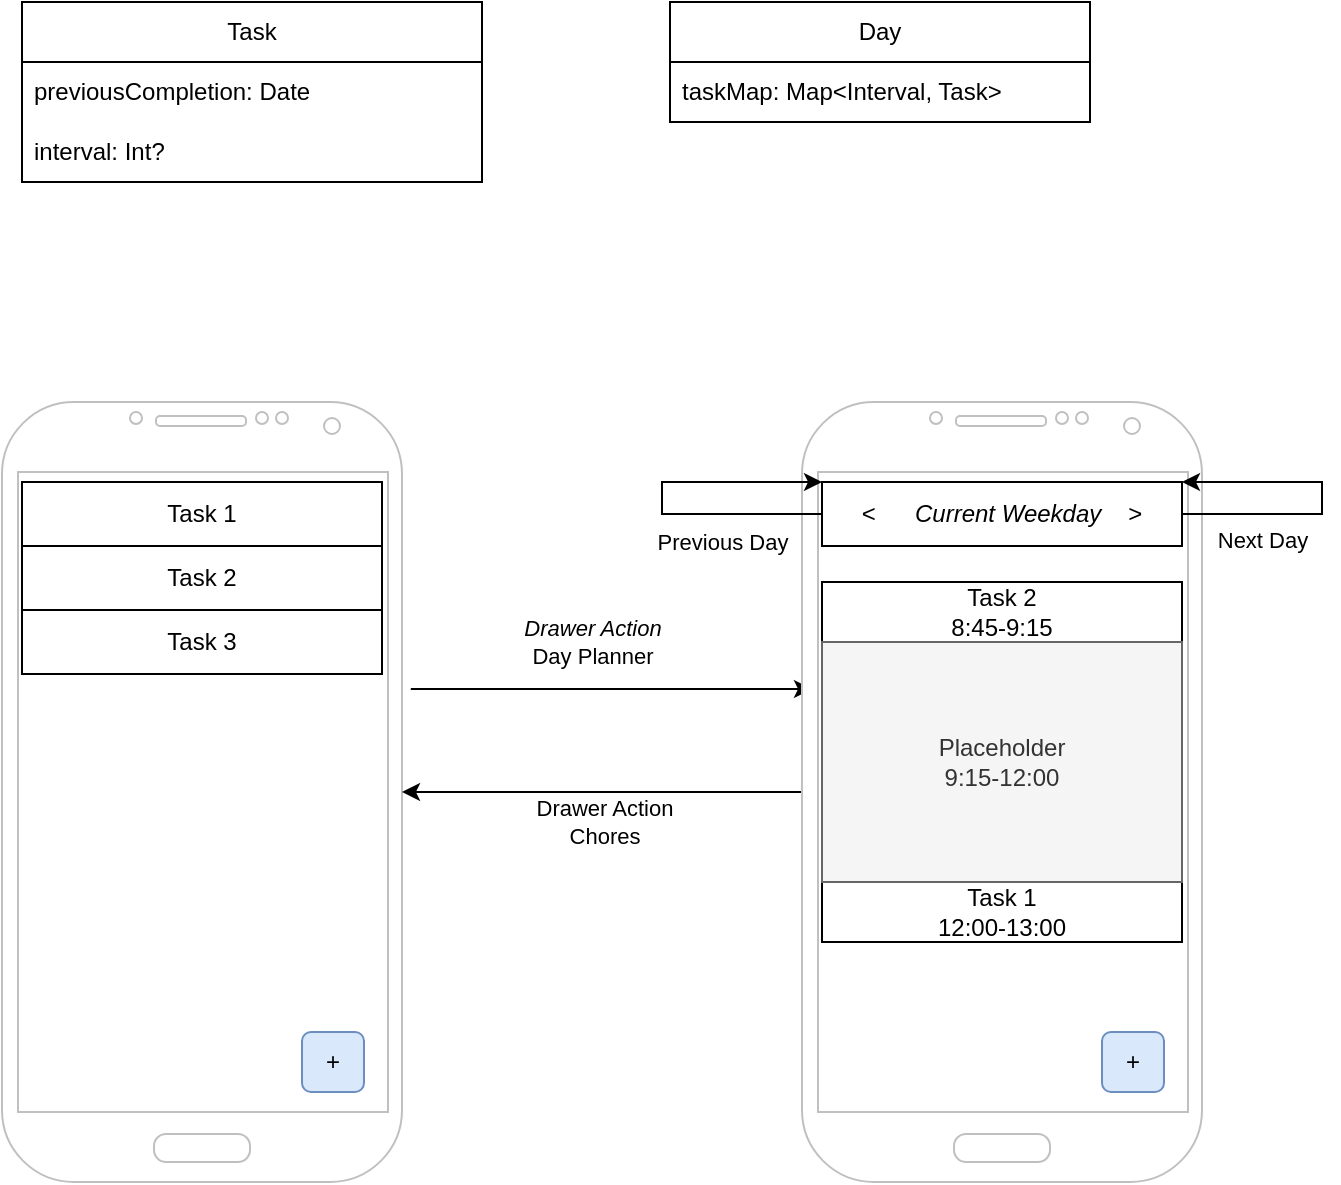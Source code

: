 <mxfile version="21.6.1" type="github">
  <diagram name="Page-1" id="_ROoWl5RF9Olz2of1nsk">
    <mxGraphModel dx="591" dy="513" grid="1" gridSize="10" guides="1" tooltips="1" connect="1" arrows="1" fold="1" page="1" pageScale="1" pageWidth="827" pageHeight="1169" math="0" shadow="0">
      <root>
        <mxCell id="0" />
        <mxCell id="1" parent="0" />
        <mxCell id="IHENx3ZksGLunWmV5uEg-2" value="Task" style="swimlane;fontStyle=0;childLayout=stackLayout;horizontal=1;startSize=30;horizontalStack=0;resizeParent=1;resizeParentMax=0;resizeLast=0;collapsible=1;marginBottom=0;whiteSpace=wrap;html=1;" vertex="1" parent="1">
          <mxGeometry x="90" y="70" width="230" height="90" as="geometry" />
        </mxCell>
        <mxCell id="IHENx3ZksGLunWmV5uEg-3" value="previousCompletion: Date" style="text;strokeColor=none;fillColor=none;align=left;verticalAlign=middle;spacingLeft=4;spacingRight=4;overflow=hidden;points=[[0,0.5],[1,0.5]];portConstraint=eastwest;rotatable=0;whiteSpace=wrap;html=1;" vertex="1" parent="IHENx3ZksGLunWmV5uEg-2">
          <mxGeometry y="30" width="230" height="30" as="geometry" />
        </mxCell>
        <mxCell id="IHENx3ZksGLunWmV5uEg-4" value="interval: Int?" style="text;strokeColor=none;fillColor=none;align=left;verticalAlign=middle;spacingLeft=4;spacingRight=4;overflow=hidden;points=[[0,0.5],[1,0.5]];portConstraint=eastwest;rotatable=0;whiteSpace=wrap;html=1;" vertex="1" parent="IHENx3ZksGLunWmV5uEg-2">
          <mxGeometry y="60" width="230" height="30" as="geometry" />
        </mxCell>
        <mxCell id="IHENx3ZksGLunWmV5uEg-6" value="Day" style="swimlane;fontStyle=0;childLayout=stackLayout;horizontal=1;startSize=30;horizontalStack=0;resizeParent=1;resizeParentMax=0;resizeLast=0;collapsible=1;marginBottom=0;whiteSpace=wrap;html=1;" vertex="1" parent="1">
          <mxGeometry x="414" y="70" width="210" height="60" as="geometry" />
        </mxCell>
        <mxCell id="IHENx3ZksGLunWmV5uEg-7" value="taskMap: Map&amp;lt;Interval, Task&amp;gt;" style="text;strokeColor=none;fillColor=none;align=left;verticalAlign=middle;spacingLeft=4;spacingRight=4;overflow=hidden;points=[[0,0.5],[1,0.5]];portConstraint=eastwest;rotatable=0;whiteSpace=wrap;html=1;" vertex="1" parent="IHENx3ZksGLunWmV5uEg-6">
          <mxGeometry y="30" width="210" height="30" as="geometry" />
        </mxCell>
        <mxCell id="IHENx3ZksGLunWmV5uEg-25" style="edgeStyle=orthogonalEdgeStyle;rounded=0;orthogonalLoop=1;jettySize=auto;html=1;exitX=1.022;exitY=0.368;exitDx=0;exitDy=0;exitPerimeter=0;entryX=0.025;entryY=0.368;entryDx=0;entryDy=0;entryPerimeter=0;" edge="1" parent="1" source="IHENx3ZksGLunWmV5uEg-14" target="IHENx3ZksGLunWmV5uEg-24">
          <mxGeometry relative="1" as="geometry" />
        </mxCell>
        <mxCell id="IHENx3ZksGLunWmV5uEg-26" value="&lt;div&gt;&lt;i&gt;Drawer Action&lt;/i&gt;&lt;/div&gt;&lt;div&gt;Day Planner&lt;br&gt;&lt;/div&gt;" style="edgeLabel;html=1;align=center;verticalAlign=middle;resizable=0;points=[];" vertex="1" connectable="0" parent="IHENx3ZksGLunWmV5uEg-25">
          <mxGeometry x="-0.317" y="2" relative="1" as="geometry">
            <mxPoint x="22" y="-22" as="offset" />
          </mxGeometry>
        </mxCell>
        <mxCell id="IHENx3ZksGLunWmV5uEg-14" value="" style="verticalLabelPosition=bottom;verticalAlign=top;html=1;shadow=0;dashed=0;strokeWidth=1;shape=mxgraph.android.phone2;strokeColor=#c0c0c0;" vertex="1" parent="1">
          <mxGeometry x="80" y="270" width="200" height="390" as="geometry" />
        </mxCell>
        <mxCell id="IHENx3ZksGLunWmV5uEg-15" value="Task 1" style="rounded=0;whiteSpace=wrap;html=1;" vertex="1" parent="1">
          <mxGeometry x="90" y="310" width="180" height="32" as="geometry" />
        </mxCell>
        <mxCell id="IHENx3ZksGLunWmV5uEg-16" value="Task 2" style="rounded=0;whiteSpace=wrap;html=1;" vertex="1" parent="1">
          <mxGeometry x="90" y="342" width="180" height="32" as="geometry" />
        </mxCell>
        <mxCell id="IHENx3ZksGLunWmV5uEg-17" value="Task 3" style="rounded=0;whiteSpace=wrap;html=1;" vertex="1" parent="1">
          <mxGeometry x="90" y="374" width="180" height="32" as="geometry" />
        </mxCell>
        <mxCell id="IHENx3ZksGLunWmV5uEg-18" value="+" style="rounded=1;whiteSpace=wrap;html=1;fillColor=#dae8fc;strokeColor=#6c8ebf;" vertex="1" parent="1">
          <mxGeometry x="230" y="585" width="31" height="30" as="geometry" />
        </mxCell>
        <mxCell id="IHENx3ZksGLunWmV5uEg-27" style="edgeStyle=orthogonalEdgeStyle;rounded=0;orthogonalLoop=1;jettySize=auto;html=1;" edge="1" parent="1" source="IHENx3ZksGLunWmV5uEg-24" target="IHENx3ZksGLunWmV5uEg-14">
          <mxGeometry relative="1" as="geometry" />
        </mxCell>
        <mxCell id="IHENx3ZksGLunWmV5uEg-28" value="&lt;div&gt;Drawer Action&lt;/div&gt;&lt;div&gt;Chores&lt;br&gt;&lt;/div&gt;" style="edgeLabel;html=1;align=center;verticalAlign=middle;resizable=0;points=[];" vertex="1" connectable="0" parent="IHENx3ZksGLunWmV5uEg-27">
          <mxGeometry x="-0.103" y="-2" relative="1" as="geometry">
            <mxPoint x="-10" y="17" as="offset" />
          </mxGeometry>
        </mxCell>
        <mxCell id="IHENx3ZksGLunWmV5uEg-24" value="" style="verticalLabelPosition=bottom;verticalAlign=top;html=1;shadow=0;dashed=0;strokeWidth=1;shape=mxgraph.android.phone2;strokeColor=#c0c0c0;" vertex="1" parent="1">
          <mxGeometry x="480" y="270" width="200" height="390" as="geometry" />
        </mxCell>
        <mxCell id="IHENx3ZksGLunWmV5uEg-29" value="&amp;lt;&lt;span style=&quot;white-space: pre;&quot;&gt;&#x9;&lt;i&gt;Current Weekday &lt;/i&gt;&lt;span style=&quot;white-space: pre;&quot;&gt;&#x9;&lt;/span&gt;&amp;gt;&lt;/span&gt;" style="rounded=0;whiteSpace=wrap;html=1;" vertex="1" parent="1">
          <mxGeometry x="490" y="310" width="180" height="32" as="geometry" />
        </mxCell>
        <mxCell id="IHENx3ZksGLunWmV5uEg-30" style="edgeStyle=orthogonalEdgeStyle;rounded=0;orthogonalLoop=1;jettySize=auto;html=1;exitX=0;exitY=0.5;exitDx=0;exitDy=0;entryX=0;entryY=0;entryDx=0;entryDy=0;" edge="1" parent="1" source="IHENx3ZksGLunWmV5uEg-29" target="IHENx3ZksGLunWmV5uEg-29">
          <mxGeometry relative="1" as="geometry">
            <Array as="points">
              <mxPoint x="410" y="326" />
              <mxPoint x="410" y="310" />
            </Array>
          </mxGeometry>
        </mxCell>
        <mxCell id="IHENx3ZksGLunWmV5uEg-31" value="Previous Day" style="edgeLabel;html=1;align=center;verticalAlign=middle;resizable=0;points=[];" vertex="1" connectable="0" parent="IHENx3ZksGLunWmV5uEg-30">
          <mxGeometry x="-0.433" y="1" relative="1" as="geometry">
            <mxPoint y="13" as="offset" />
          </mxGeometry>
        </mxCell>
        <mxCell id="IHENx3ZksGLunWmV5uEg-32" style="edgeStyle=orthogonalEdgeStyle;rounded=0;orthogonalLoop=1;jettySize=auto;html=1;exitX=1;exitY=0.5;exitDx=0;exitDy=0;entryX=1;entryY=0;entryDx=0;entryDy=0;" edge="1" parent="1" source="IHENx3ZksGLunWmV5uEg-29" target="IHENx3ZksGLunWmV5uEg-29">
          <mxGeometry relative="1" as="geometry">
            <Array as="points">
              <mxPoint x="740" y="326" />
              <mxPoint x="740" y="310" />
            </Array>
          </mxGeometry>
        </mxCell>
        <mxCell id="IHENx3ZksGLunWmV5uEg-33" value="Next Day" style="edgeLabel;html=1;align=center;verticalAlign=middle;resizable=0;points=[];" vertex="1" connectable="0" parent="IHENx3ZksGLunWmV5uEg-32">
          <mxGeometry x="-0.721" y="2" relative="1" as="geometry">
            <mxPoint x="18" y="15" as="offset" />
          </mxGeometry>
        </mxCell>
        <mxCell id="IHENx3ZksGLunWmV5uEg-35" value="&lt;div&gt;Task 2&lt;/div&gt;8:45-9:15" style="rounded=0;whiteSpace=wrap;html=1;" vertex="1" parent="1">
          <mxGeometry x="490" y="360" width="180" height="30" as="geometry" />
        </mxCell>
        <mxCell id="IHENx3ZksGLunWmV5uEg-37" value="&lt;div&gt;Task 1&lt;br&gt;&lt;/div&gt;12:00-13:00" style="rounded=0;whiteSpace=wrap;html=1;" vertex="1" parent="1">
          <mxGeometry x="490" y="510" width="180" height="30" as="geometry" />
        </mxCell>
        <mxCell id="IHENx3ZksGLunWmV5uEg-38" value="&lt;div&gt;Placeholder&lt;br&gt;&lt;/div&gt;9:15-12:00" style="rounded=0;whiteSpace=wrap;html=1;fillColor=#f5f5f5;fontColor=#333333;strokeColor=#666666;" vertex="1" parent="1">
          <mxGeometry x="490" y="390" width="180" height="120" as="geometry" />
        </mxCell>
        <mxCell id="IHENx3ZksGLunWmV5uEg-39" value="+" style="rounded=1;whiteSpace=wrap;html=1;fillColor=#dae8fc;strokeColor=#6c8ebf;" vertex="1" parent="1">
          <mxGeometry x="630" y="585" width="31" height="30" as="geometry" />
        </mxCell>
      </root>
    </mxGraphModel>
  </diagram>
</mxfile>
